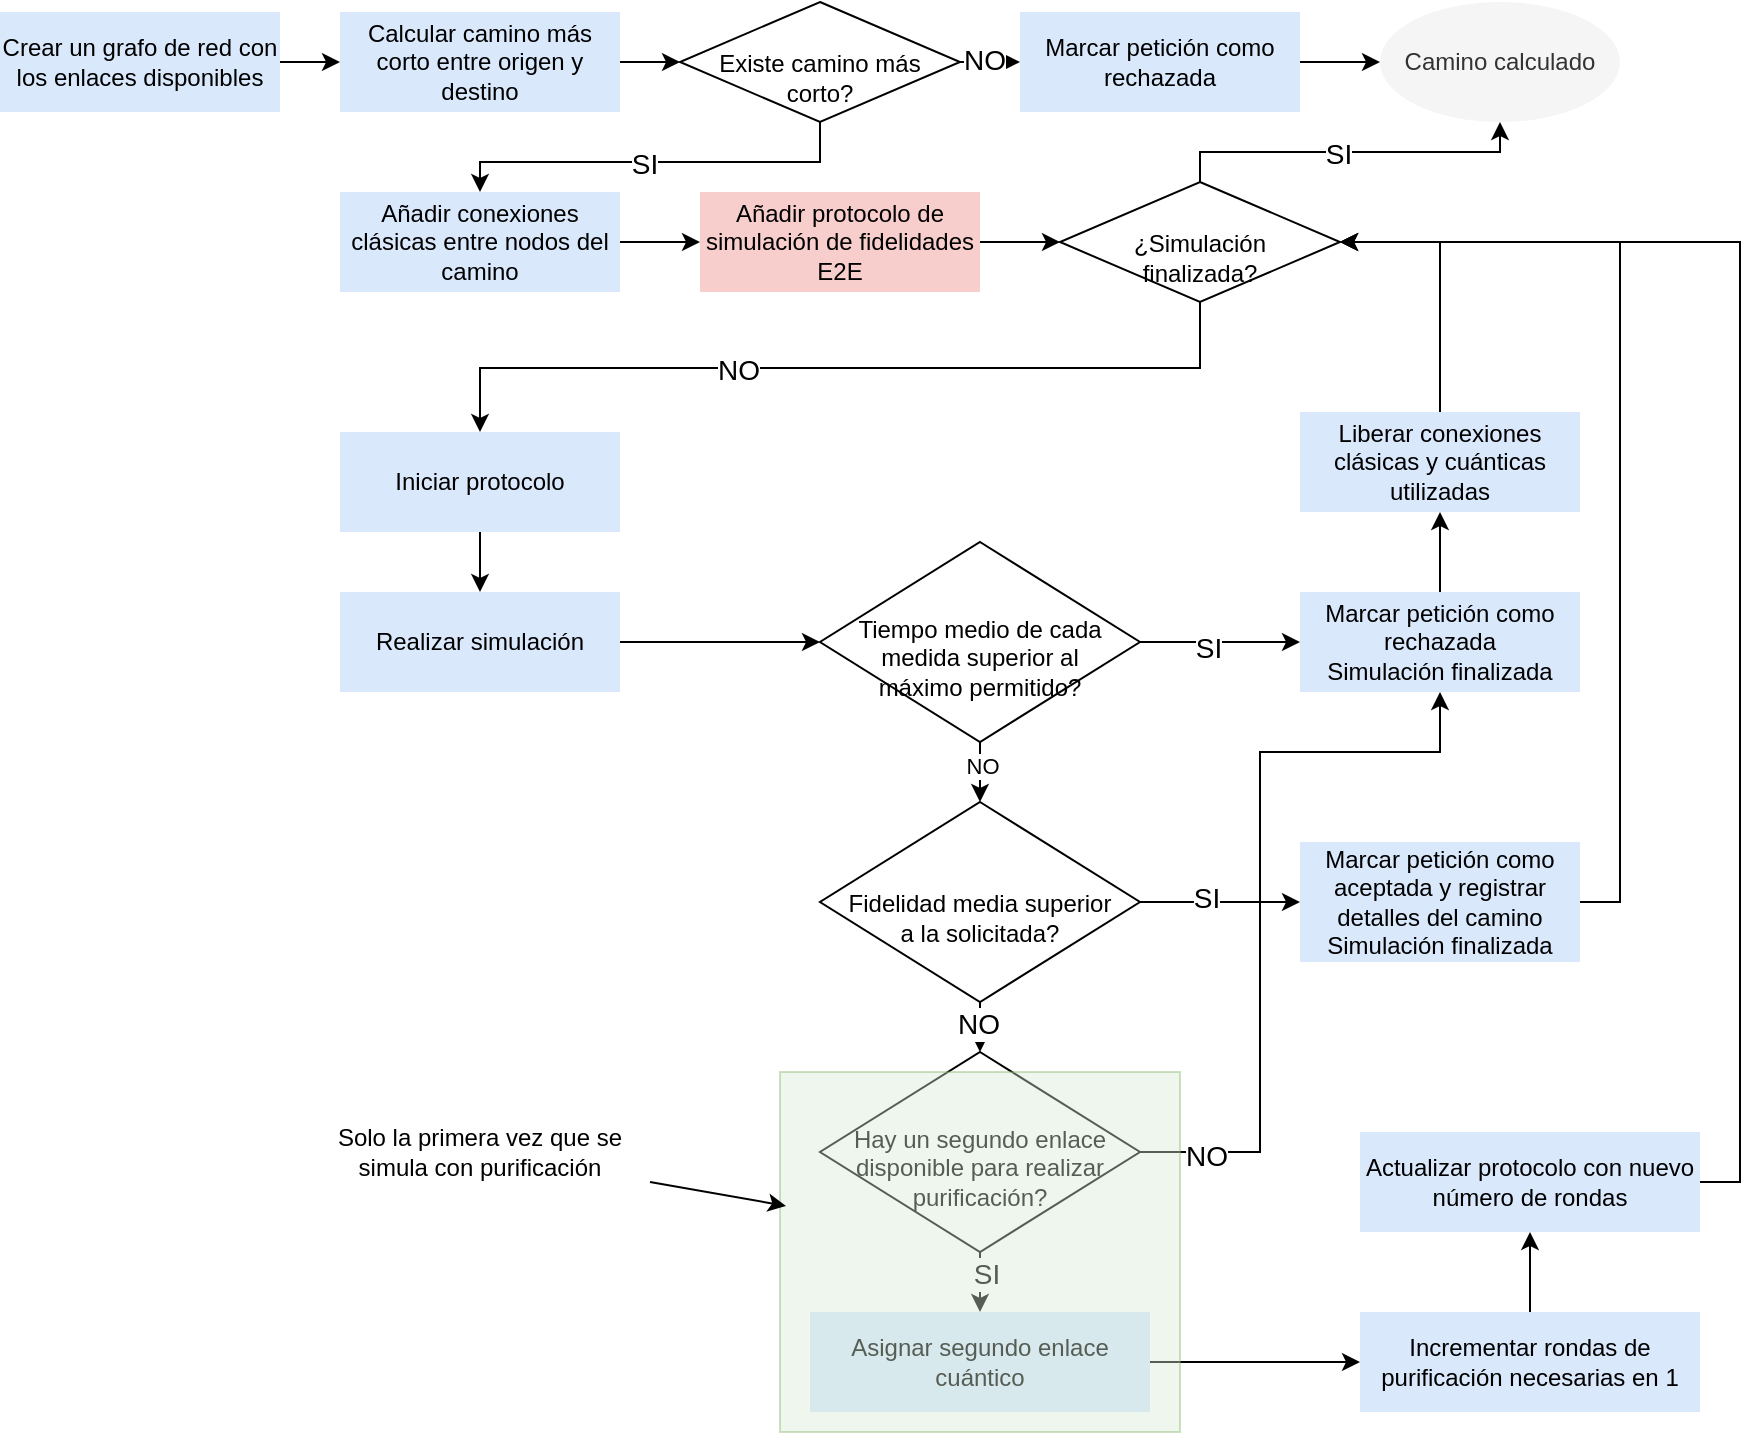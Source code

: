 <mxfile version="24.2.5" type="device">
  <diagram name="Página-1" id="xVrf8d9cAuPvjDPpBpi5">
    <mxGraphModel dx="880" dy="481" grid="1" gridSize="10" guides="1" tooltips="1" connect="1" arrows="1" fold="1" page="1" pageScale="1" pageWidth="1169" pageHeight="827" math="0" shadow="0">
      <root>
        <mxCell id="0" />
        <mxCell id="1" parent="0" />
        <mxCell id="tdXhZO9hacQsB6wRN4kg-19" style="edgeStyle=orthogonalEdgeStyle;rounded=0;orthogonalLoop=1;jettySize=auto;html=1;exitX=1;exitY=0.5;exitDx=0;exitDy=0;entryX=0;entryY=0.5;entryDx=0;entryDy=0;" edge="1" parent="1" source="cn9PxRdH5zubQQloBJOQ-9" target="GbKh0f3Iw_0Q1egA7rOd-8">
          <mxGeometry relative="1" as="geometry" />
        </mxCell>
        <mxCell id="cn9PxRdH5zubQQloBJOQ-9" value="Crear un grafo de red con los enlaces disponibles" style="rounded=0;whiteSpace=wrap;html=1;fillColor=#dae8fc;strokeColor=none;" parent="1" vertex="1">
          <mxGeometry x="190" y="80" width="140" height="50" as="geometry" />
        </mxCell>
        <mxCell id="GbKh0f3Iw_0Q1egA7rOd-12" style="edgeStyle=orthogonalEdgeStyle;rounded=0;orthogonalLoop=1;jettySize=auto;html=1;exitX=0.5;exitY=1;exitDx=0;exitDy=0;entryX=0.5;entryY=0;entryDx=0;entryDy=0;" parent="1" source="GbKh0f3Iw_0Q1egA7rOd-7" target="GbKh0f3Iw_0Q1egA7rOd-9" edge="1">
          <mxGeometry relative="1" as="geometry">
            <Array as="points">
              <mxPoint x="600" y="155" />
              <mxPoint x="430" y="155" />
            </Array>
          </mxGeometry>
        </mxCell>
        <mxCell id="tdXhZO9hacQsB6wRN4kg-61" value="&lt;font style=&quot;font-size: 14px;&quot;&gt;SI&lt;/font&gt;" style="edgeLabel;html=1;align=center;verticalAlign=middle;resizable=0;points=[];" vertex="1" connectable="0" parent="GbKh0f3Iw_0Q1egA7rOd-12">
          <mxGeometry x="0.054" y="1" relative="1" as="geometry">
            <mxPoint as="offset" />
          </mxGeometry>
        </mxCell>
        <mxCell id="tdXhZO9hacQsB6wRN4kg-63" style="edgeStyle=orthogonalEdgeStyle;rounded=0;orthogonalLoop=1;jettySize=auto;html=1;exitX=1;exitY=0.5;exitDx=0;exitDy=0;entryX=0;entryY=0.5;entryDx=0;entryDy=0;" edge="1" parent="1" source="GbKh0f3Iw_0Q1egA7rOd-7" target="tdXhZO9hacQsB6wRN4kg-62">
          <mxGeometry relative="1" as="geometry" />
        </mxCell>
        <mxCell id="tdXhZO9hacQsB6wRN4kg-64" value="&lt;font style=&quot;font-size: 14px;&quot;&gt;NO&lt;/font&gt;" style="edgeLabel;html=1;align=center;verticalAlign=middle;resizable=0;points=[];" vertex="1" connectable="0" parent="tdXhZO9hacQsB6wRN4kg-63">
          <mxGeometry x="-0.2" y="1" relative="1" as="geometry">
            <mxPoint as="offset" />
          </mxGeometry>
        </mxCell>
        <mxCell id="GbKh0f3Iw_0Q1egA7rOd-7" value="Existe&lt;span style=&quot;background-color: initial;&quot;&gt;&amp;nbsp;camino más corto?&lt;/span&gt;" style="rhombus;whiteSpace=wrap;html=1;align=center;spacingTop=22;spacingBottom=6;spacingLeft=6;spacingRight=6;spacing=8;" parent="1" vertex="1">
          <mxGeometry x="530" y="75" width="140" height="60" as="geometry" />
        </mxCell>
        <mxCell id="tdXhZO9hacQsB6wRN4kg-22" style="edgeStyle=orthogonalEdgeStyle;rounded=0;orthogonalLoop=1;jettySize=auto;html=1;exitX=1;exitY=0.5;exitDx=0;exitDy=0;entryX=0;entryY=0.5;entryDx=0;entryDy=0;" edge="1" parent="1" source="GbKh0f3Iw_0Q1egA7rOd-8" target="GbKh0f3Iw_0Q1egA7rOd-7">
          <mxGeometry relative="1" as="geometry" />
        </mxCell>
        <mxCell id="GbKh0f3Iw_0Q1egA7rOd-8" value="Calcular camino más corto entre origen y destino" style="rounded=0;whiteSpace=wrap;html=1;fillColor=#dae8fc;strokeColor=none;" parent="1" vertex="1">
          <mxGeometry x="360" y="80" width="140" height="50" as="geometry" />
        </mxCell>
        <mxCell id="tdXhZO9hacQsB6wRN4kg-51" style="edgeStyle=orthogonalEdgeStyle;rounded=0;orthogonalLoop=1;jettySize=auto;html=1;exitX=1;exitY=0.5;exitDx=0;exitDy=0;entryX=0;entryY=0.5;entryDx=0;entryDy=0;" edge="1" parent="1" source="GbKh0f3Iw_0Q1egA7rOd-9" target="GbKh0f3Iw_0Q1egA7rOd-10">
          <mxGeometry relative="1" as="geometry" />
        </mxCell>
        <mxCell id="GbKh0f3Iw_0Q1egA7rOd-9" value="Añadir conexiones clásicas entre nodos del camino" style="rounded=0;whiteSpace=wrap;html=1;fillColor=#dae8fc;strokeColor=none;" parent="1" vertex="1">
          <mxGeometry x="360" y="170" width="140" height="50" as="geometry" />
        </mxCell>
        <mxCell id="tdXhZO9hacQsB6wRN4kg-52" style="edgeStyle=orthogonalEdgeStyle;rounded=0;orthogonalLoop=1;jettySize=auto;html=1;exitX=1;exitY=0.5;exitDx=0;exitDy=0;entryX=0;entryY=0.5;entryDx=0;entryDy=0;" edge="1" parent="1" source="GbKh0f3Iw_0Q1egA7rOd-10" target="GbKh0f3Iw_0Q1egA7rOd-15">
          <mxGeometry relative="1" as="geometry" />
        </mxCell>
        <mxCell id="GbKh0f3Iw_0Q1egA7rOd-10" value="Añadir protocolo de simulación de fidelidades E2E" style="rounded=0;whiteSpace=wrap;html=1;fillColor=#f8cecc;strokeColor=none;" parent="1" vertex="1">
          <mxGeometry x="540" y="170" width="140" height="50" as="geometry" />
        </mxCell>
        <mxCell id="tdXhZO9hacQsB6wRN4kg-59" style="edgeStyle=orthogonalEdgeStyle;rounded=0;orthogonalLoop=1;jettySize=auto;html=1;exitX=0.5;exitY=0;exitDx=0;exitDy=0;entryX=0.5;entryY=1;entryDx=0;entryDy=0;" edge="1" parent="1" source="GbKh0f3Iw_0Q1egA7rOd-15" target="tdXhZO9hacQsB6wRN4kg-1">
          <mxGeometry relative="1" as="geometry">
            <Array as="points">
              <mxPoint x="790" y="150" />
              <mxPoint x="940" y="150" />
            </Array>
          </mxGeometry>
        </mxCell>
        <mxCell id="tdXhZO9hacQsB6wRN4kg-60" value="&lt;font style=&quot;font-size: 14px;&quot;&gt;SI&lt;/font&gt;" style="edgeLabel;html=1;align=center;verticalAlign=middle;resizable=0;points=[];" vertex="1" connectable="0" parent="tdXhZO9hacQsB6wRN4kg-59">
          <mxGeometry x="-0.067" y="-1" relative="1" as="geometry">
            <mxPoint as="offset" />
          </mxGeometry>
        </mxCell>
        <mxCell id="GbKh0f3Iw_0Q1egA7rOd-15" value="¿Simulación finalizada?" style="rhombus;whiteSpace=wrap;html=1;align=center;spacingTop=22;spacingBottom=6;spacingLeft=6;spacingRight=6;spacing=8;" parent="1" vertex="1">
          <mxGeometry x="720" y="165" width="140" height="60" as="geometry" />
        </mxCell>
        <mxCell id="tdXhZO9hacQsB6wRN4kg-1" value="&lt;div&gt;&lt;span style=&quot;background-color: initial;&quot;&gt;Camino calculado&lt;/span&gt;&lt;br&gt;&lt;/div&gt;" style="ellipse;whiteSpace=wrap;html=1;fillColor=#f5f5f5;fontColor=#333333;strokeColor=none;" vertex="1" parent="1">
          <mxGeometry x="880" y="75" width="120" height="60" as="geometry" />
        </mxCell>
        <mxCell id="tdXhZO9hacQsB6wRN4kg-40" style="edgeStyle=orthogonalEdgeStyle;rounded=0;orthogonalLoop=1;jettySize=auto;html=1;exitX=0.5;exitY=1;exitDx=0;exitDy=0;entryX=0.5;entryY=0;entryDx=0;entryDy=0;" edge="1" parent="1" source="tdXhZO9hacQsB6wRN4kg-5" target="tdXhZO9hacQsB6wRN4kg-6">
          <mxGeometry relative="1" as="geometry" />
        </mxCell>
        <mxCell id="tdXhZO9hacQsB6wRN4kg-5" value="Iniciar protocolo" style="rounded=0;whiteSpace=wrap;html=1;fillColor=#dae8fc;strokeColor=none;" vertex="1" parent="1">
          <mxGeometry x="360" y="290" width="140" height="50" as="geometry" />
        </mxCell>
        <mxCell id="tdXhZO9hacQsB6wRN4kg-53" style="edgeStyle=orthogonalEdgeStyle;rounded=0;orthogonalLoop=1;jettySize=auto;html=1;exitX=1;exitY=0.5;exitDx=0;exitDy=0;entryX=0;entryY=0.5;entryDx=0;entryDy=0;" edge="1" parent="1" source="tdXhZO9hacQsB6wRN4kg-6" target="tdXhZO9hacQsB6wRN4kg-8">
          <mxGeometry relative="1" as="geometry" />
        </mxCell>
        <mxCell id="tdXhZO9hacQsB6wRN4kg-6" value="Realizar simulación" style="rounded=0;whiteSpace=wrap;html=1;fillColor=#dae8fc;strokeColor=none;" vertex="1" parent="1">
          <mxGeometry x="360" y="370" width="140" height="50" as="geometry" />
        </mxCell>
        <mxCell id="tdXhZO9hacQsB6wRN4kg-28" style="edgeStyle=orthogonalEdgeStyle;rounded=0;orthogonalLoop=1;jettySize=auto;html=1;exitX=0.5;exitY=1;exitDx=0;exitDy=0;entryX=0.5;entryY=0;entryDx=0;entryDy=0;" edge="1" parent="1" source="tdXhZO9hacQsB6wRN4kg-8" target="tdXhZO9hacQsB6wRN4kg-23">
          <mxGeometry relative="1" as="geometry" />
        </mxCell>
        <mxCell id="tdXhZO9hacQsB6wRN4kg-29" value="NO" style="edgeLabel;html=1;align=center;verticalAlign=middle;resizable=0;points=[];" vertex="1" connectable="0" parent="tdXhZO9hacQsB6wRN4kg-28">
          <mxGeometry x="-0.2" y="1" relative="1" as="geometry">
            <mxPoint as="offset" />
          </mxGeometry>
        </mxCell>
        <mxCell id="tdXhZO9hacQsB6wRN4kg-54" style="edgeStyle=orthogonalEdgeStyle;rounded=0;orthogonalLoop=1;jettySize=auto;html=1;exitX=1;exitY=0.5;exitDx=0;exitDy=0;entryX=0;entryY=0.5;entryDx=0;entryDy=0;" edge="1" parent="1" source="tdXhZO9hacQsB6wRN4kg-8" target="tdXhZO9hacQsB6wRN4kg-11">
          <mxGeometry relative="1" as="geometry" />
        </mxCell>
        <mxCell id="tdXhZO9hacQsB6wRN4kg-55" value="&lt;font style=&quot;font-size: 14px;&quot;&gt;SI&lt;/font&gt;" style="edgeLabel;html=1;align=center;verticalAlign=middle;resizable=0;points=[];" vertex="1" connectable="0" parent="tdXhZO9hacQsB6wRN4kg-54">
          <mxGeometry x="-0.15" y="-3" relative="1" as="geometry">
            <mxPoint as="offset" />
          </mxGeometry>
        </mxCell>
        <mxCell id="tdXhZO9hacQsB6wRN4kg-8" value="Tiempo medio de cada medida superior al máximo permitido?" style="rhombus;whiteSpace=wrap;html=1;align=center;spacingTop=22;spacingBottom=6;spacingLeft=6;spacingRight=6;spacing=8;" vertex="1" parent="1">
          <mxGeometry x="600" y="345" width="160" height="100" as="geometry" />
        </mxCell>
        <mxCell id="tdXhZO9hacQsB6wRN4kg-56" style="edgeStyle=orthogonalEdgeStyle;rounded=0;orthogonalLoop=1;jettySize=auto;html=1;exitX=0.5;exitY=0;exitDx=0;exitDy=0;entryX=1;entryY=0.5;entryDx=0;entryDy=0;" edge="1" parent="1" source="tdXhZO9hacQsB6wRN4kg-10" target="GbKh0f3Iw_0Q1egA7rOd-15">
          <mxGeometry relative="1" as="geometry">
            <Array as="points">
              <mxPoint x="910" y="195" />
            </Array>
          </mxGeometry>
        </mxCell>
        <mxCell id="tdXhZO9hacQsB6wRN4kg-10" value="Liberar conexiones clásicas y cuánticas utilizadas" style="rounded=0;whiteSpace=wrap;html=1;fillColor=#dae8fc;strokeColor=none;" vertex="1" parent="1">
          <mxGeometry x="840" y="280" width="140" height="50" as="geometry" />
        </mxCell>
        <mxCell id="tdXhZO9hacQsB6wRN4kg-35" style="edgeStyle=orthogonalEdgeStyle;rounded=0;orthogonalLoop=1;jettySize=auto;html=1;exitX=0.5;exitY=0;exitDx=0;exitDy=0;entryX=0.5;entryY=1;entryDx=0;entryDy=0;" edge="1" parent="1" source="tdXhZO9hacQsB6wRN4kg-11" target="tdXhZO9hacQsB6wRN4kg-10">
          <mxGeometry relative="1" as="geometry" />
        </mxCell>
        <mxCell id="tdXhZO9hacQsB6wRN4kg-11" value="Marcar petición como rechazada&lt;div&gt;Simulación finalizada&lt;/div&gt;" style="rounded=0;whiteSpace=wrap;html=1;fillColor=#dae8fc;strokeColor=none;" vertex="1" parent="1">
          <mxGeometry x="840" y="370" width="140" height="50" as="geometry" />
        </mxCell>
        <mxCell id="tdXhZO9hacQsB6wRN4kg-57" style="edgeStyle=orthogonalEdgeStyle;rounded=0;orthogonalLoop=1;jettySize=auto;html=1;exitX=1;exitY=0.5;exitDx=0;exitDy=0;entryX=0;entryY=0.5;entryDx=0;entryDy=0;" edge="1" parent="1" source="tdXhZO9hacQsB6wRN4kg-23" target="tdXhZO9hacQsB6wRN4kg-24">
          <mxGeometry relative="1" as="geometry" />
        </mxCell>
        <mxCell id="tdXhZO9hacQsB6wRN4kg-66" value="&lt;font style=&quot;font-size: 14px;&quot;&gt;SI&lt;/font&gt;" style="edgeLabel;html=1;align=center;verticalAlign=middle;resizable=0;points=[];" vertex="1" connectable="0" parent="tdXhZO9hacQsB6wRN4kg-57">
          <mxGeometry x="-0.175" y="2" relative="1" as="geometry">
            <mxPoint as="offset" />
          </mxGeometry>
        </mxCell>
        <mxCell id="tdXhZO9hacQsB6wRN4kg-69" style="edgeStyle=orthogonalEdgeStyle;rounded=0;orthogonalLoop=1;jettySize=auto;html=1;exitX=0.5;exitY=1;exitDx=0;exitDy=0;entryX=0.5;entryY=0;entryDx=0;entryDy=0;" edge="1" parent="1" source="tdXhZO9hacQsB6wRN4kg-23" target="tdXhZO9hacQsB6wRN4kg-26">
          <mxGeometry relative="1" as="geometry" />
        </mxCell>
        <mxCell id="tdXhZO9hacQsB6wRN4kg-77" value="&lt;font style=&quot;font-size: 14px;&quot;&gt;NO&lt;/font&gt;" style="edgeLabel;html=1;align=center;verticalAlign=middle;resizable=0;points=[];" vertex="1" connectable="0" parent="tdXhZO9hacQsB6wRN4kg-69">
          <mxGeometry x="-0.12" y="-1" relative="1" as="geometry">
            <mxPoint as="offset" />
          </mxGeometry>
        </mxCell>
        <mxCell id="tdXhZO9hacQsB6wRN4kg-23" value="Fidelidad media superior a la solicitada?" style="rhombus;whiteSpace=wrap;html=1;align=center;spacingTop=22;spacingBottom=6;spacingLeft=6;spacingRight=6;spacing=8;" vertex="1" parent="1">
          <mxGeometry x="600" y="475" width="160" height="100" as="geometry" />
        </mxCell>
        <mxCell id="tdXhZO9hacQsB6wRN4kg-58" style="edgeStyle=orthogonalEdgeStyle;rounded=0;orthogonalLoop=1;jettySize=auto;html=1;exitX=1;exitY=0.5;exitDx=0;exitDy=0;entryX=1;entryY=0.5;entryDx=0;entryDy=0;" edge="1" parent="1" source="tdXhZO9hacQsB6wRN4kg-24" target="GbKh0f3Iw_0Q1egA7rOd-15">
          <mxGeometry relative="1" as="geometry" />
        </mxCell>
        <mxCell id="tdXhZO9hacQsB6wRN4kg-24" value="Marcar petición como aceptada y registrar detalles del camino&lt;div&gt;Simulación finalizada&lt;/div&gt;" style="rounded=0;whiteSpace=wrap;html=1;fillColor=#dae8fc;strokeColor=none;" vertex="1" parent="1">
          <mxGeometry x="840" y="495" width="140" height="60" as="geometry" />
        </mxCell>
        <mxCell id="tdXhZO9hacQsB6wRN4kg-67" style="edgeStyle=orthogonalEdgeStyle;rounded=0;orthogonalLoop=1;jettySize=auto;html=1;exitX=1;exitY=0.5;exitDx=0;exitDy=0;entryX=0.5;entryY=1;entryDx=0;entryDy=0;" edge="1" parent="1" source="tdXhZO9hacQsB6wRN4kg-26" target="tdXhZO9hacQsB6wRN4kg-11">
          <mxGeometry relative="1" as="geometry">
            <Array as="points">
              <mxPoint x="820" y="650" />
              <mxPoint x="820" y="450" />
              <mxPoint x="910" y="450" />
            </Array>
          </mxGeometry>
        </mxCell>
        <mxCell id="tdXhZO9hacQsB6wRN4kg-68" value="&lt;font style=&quot;font-size: 14px;&quot;&gt;NO&lt;/font&gt;" style="edgeLabel;html=1;align=center;verticalAlign=middle;resizable=0;points=[];" vertex="1" connectable="0" parent="tdXhZO9hacQsB6wRN4kg-67">
          <mxGeometry x="-0.826" y="-2" relative="1" as="geometry">
            <mxPoint as="offset" />
          </mxGeometry>
        </mxCell>
        <mxCell id="tdXhZO9hacQsB6wRN4kg-74" style="edgeStyle=orthogonalEdgeStyle;rounded=0;orthogonalLoop=1;jettySize=auto;html=1;exitX=0.5;exitY=1;exitDx=0;exitDy=0;entryX=0.5;entryY=0;entryDx=0;entryDy=0;" edge="1" parent="1" source="tdXhZO9hacQsB6wRN4kg-26" target="tdXhZO9hacQsB6wRN4kg-44">
          <mxGeometry relative="1" as="geometry" />
        </mxCell>
        <mxCell id="tdXhZO9hacQsB6wRN4kg-75" value="&lt;font style=&quot;font-size: 14px;&quot;&gt;SI&lt;/font&gt;" style="edgeLabel;html=1;align=center;verticalAlign=middle;resizable=0;points=[];" vertex="1" connectable="0" parent="tdXhZO9hacQsB6wRN4kg-74">
          <mxGeometry x="-0.267" y="3" relative="1" as="geometry">
            <mxPoint as="offset" />
          </mxGeometry>
        </mxCell>
        <mxCell id="tdXhZO9hacQsB6wRN4kg-26" value="Hay un segundo enlace disponible para realizar purificación?" style="rhombus;whiteSpace=wrap;html=1;align=center;spacingTop=22;spacingBottom=6;spacingLeft=6;spacingRight=6;spacing=8;" vertex="1" parent="1">
          <mxGeometry x="600" y="600" width="160" height="100" as="geometry" />
        </mxCell>
        <mxCell id="tdXhZO9hacQsB6wRN4kg-39" style="edgeStyle=orthogonalEdgeStyle;rounded=0;orthogonalLoop=1;jettySize=auto;html=1;exitX=0.5;exitY=1;exitDx=0;exitDy=0;" edge="1" parent="1" source="GbKh0f3Iw_0Q1egA7rOd-15">
          <mxGeometry relative="1" as="geometry">
            <mxPoint x="430" y="290" as="targetPoint" />
            <Array as="points">
              <mxPoint x="790" y="258" />
              <mxPoint x="430" y="258" />
              <mxPoint x="430" y="287" />
            </Array>
          </mxGeometry>
        </mxCell>
        <mxCell id="tdXhZO9hacQsB6wRN4kg-76" value="&lt;font style=&quot;font-size: 14px;&quot;&gt;NO&lt;/font&gt;" style="edgeLabel;html=1;align=center;verticalAlign=middle;resizable=0;points=[];" vertex="1" connectable="0" parent="tdXhZO9hacQsB6wRN4kg-39">
          <mxGeometry x="0.244" y="1" relative="1" as="geometry">
            <mxPoint as="offset" />
          </mxGeometry>
        </mxCell>
        <mxCell id="tdXhZO9hacQsB6wRN4kg-71" style="edgeStyle=orthogonalEdgeStyle;rounded=0;orthogonalLoop=1;jettySize=auto;html=1;exitX=1;exitY=0.5;exitDx=0;exitDy=0;entryX=0;entryY=0.5;entryDx=0;entryDy=0;" edge="1" parent="1" source="tdXhZO9hacQsB6wRN4kg-44" target="tdXhZO9hacQsB6wRN4kg-70">
          <mxGeometry relative="1" as="geometry" />
        </mxCell>
        <mxCell id="tdXhZO9hacQsB6wRN4kg-44" value="Asignar segundo enlace cuántico" style="rounded=0;whiteSpace=wrap;html=1;fillColor=#dae8fc;strokeColor=none;" vertex="1" parent="1">
          <mxGeometry x="595" y="730" width="170" height="50" as="geometry" />
        </mxCell>
        <mxCell id="tdXhZO9hacQsB6wRN4kg-73" style="edgeStyle=orthogonalEdgeStyle;rounded=0;orthogonalLoop=1;jettySize=auto;html=1;exitX=1;exitY=0.5;exitDx=0;exitDy=0;entryX=1;entryY=0.5;entryDx=0;entryDy=0;" edge="1" parent="1" source="tdXhZO9hacQsB6wRN4kg-48" target="GbKh0f3Iw_0Q1egA7rOd-15">
          <mxGeometry relative="1" as="geometry" />
        </mxCell>
        <mxCell id="tdXhZO9hacQsB6wRN4kg-48" value="Actualizar protocolo con nuevo número de rondas" style="rounded=0;whiteSpace=wrap;html=1;fillColor=#dae8fc;strokeColor=none;" vertex="1" parent="1">
          <mxGeometry x="870" y="640" width="170" height="50" as="geometry" />
        </mxCell>
        <mxCell id="tdXhZO9hacQsB6wRN4kg-65" style="edgeStyle=orthogonalEdgeStyle;rounded=0;orthogonalLoop=1;jettySize=auto;html=1;exitX=1;exitY=0.5;exitDx=0;exitDy=0;" edge="1" parent="1" source="tdXhZO9hacQsB6wRN4kg-62" target="tdXhZO9hacQsB6wRN4kg-1">
          <mxGeometry relative="1" as="geometry" />
        </mxCell>
        <mxCell id="tdXhZO9hacQsB6wRN4kg-62" value="Marcar petición como rechazada" style="rounded=0;whiteSpace=wrap;html=1;fillColor=#dae8fc;strokeColor=none;" vertex="1" parent="1">
          <mxGeometry x="700" y="80" width="140" height="50" as="geometry" />
        </mxCell>
        <mxCell id="tdXhZO9hacQsB6wRN4kg-72" style="edgeStyle=orthogonalEdgeStyle;rounded=0;orthogonalLoop=1;jettySize=auto;html=1;exitX=0.5;exitY=0;exitDx=0;exitDy=0;entryX=0.5;entryY=1;entryDx=0;entryDy=0;" edge="1" parent="1" source="tdXhZO9hacQsB6wRN4kg-70" target="tdXhZO9hacQsB6wRN4kg-48">
          <mxGeometry relative="1" as="geometry" />
        </mxCell>
        <mxCell id="tdXhZO9hacQsB6wRN4kg-70" value="Incrementar rondas de purificación necesarias en 1" style="rounded=0;whiteSpace=wrap;html=1;fillColor=#dae8fc;strokeColor=none;" vertex="1" parent="1">
          <mxGeometry x="870" y="730" width="170" height="50" as="geometry" />
        </mxCell>
        <mxCell id="tdXhZO9hacQsB6wRN4kg-78" value="" style="rounded=0;whiteSpace=wrap;html=1;shadow=0;opacity=40;fillColor=#d5e8d4;strokeColor=#82b366;" vertex="1" parent="1">
          <mxGeometry x="580" y="610" width="200" height="180" as="geometry" />
        </mxCell>
        <mxCell id="tdXhZO9hacQsB6wRN4kg-79" value="Solo la primera vez que se simula con purificación" style="text;html=1;align=center;verticalAlign=middle;whiteSpace=wrap;rounded=0;strokeColor=none;" vertex="1" parent="1">
          <mxGeometry x="345" y="635" width="170" height="30" as="geometry" />
        </mxCell>
        <mxCell id="tdXhZO9hacQsB6wRN4kg-80" value="" style="endArrow=classic;html=1;rounded=0;entryX=0.015;entryY=0.372;entryDx=0;entryDy=0;entryPerimeter=0;" edge="1" parent="1" source="tdXhZO9hacQsB6wRN4kg-79" target="tdXhZO9hacQsB6wRN4kg-78">
          <mxGeometry width="50" height="50" relative="1" as="geometry">
            <mxPoint x="570" y="720" as="sourcePoint" />
            <mxPoint x="620" y="670" as="targetPoint" />
          </mxGeometry>
        </mxCell>
      </root>
    </mxGraphModel>
  </diagram>
</mxfile>
